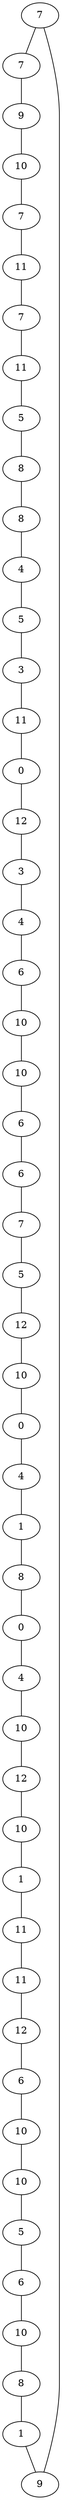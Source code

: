 graph G {
0 [label=7];
1 [label=7];
2 [label=9];
3 [label=10];
4 [label=7];
5 [label=11];
6 [label=7];
7 [label=11];
8 [label=5];
9 [label=8];
10 [label=8];
11 [label=4];
12 [label=5];
13 [label=3];
14 [label=11];
15 [label=0];
16 [label=12];
17 [label=3];
18 [label=4];
19 [label=6];
20 [label=10];
21 [label=10];
22 [label=6];
23 [label=6];
24 [label=7];
25 [label=5];
26 [label=12];
27 [label=10];
28 [label=0];
29 [label=4];
30 [label=1];
31 [label=8];
32 [label=0];
33 [label=4];
34 [label=10];
35 [label=12];
36 [label=10];
37 [label=1];
38 [label=11];
39 [label=11];
40 [label=12];
41 [label=6];
42 [label=10];
43 [label=10];
44 [label=5];
45 [label=6];
46 [label=10];
47 [label=8];
48 [label=1];
49 [label=9];
0--1 ;
1--2 ;
2--3 ;
3--4 ;
4--5 ;
5--6 ;
6--7 ;
7--8 ;
8--9 ;
9--10 ;
10--11 ;
11--12 ;
12--13 ;
13--14 ;
14--15 ;
15--16 ;
16--17 ;
17--18 ;
18--19 ;
19--20 ;
20--21 ;
21--22 ;
22--23 ;
23--24 ;
24--25 ;
25--26 ;
26--27 ;
27--28 ;
28--29 ;
29--30 ;
30--31 ;
31--32 ;
32--33 ;
33--34 ;
34--35 ;
35--36 ;
36--37 ;
37--38 ;
38--39 ;
39--40 ;
40--41 ;
41--42 ;
42--43 ;
43--44 ;
44--45 ;
45--46 ;
46--47 ;
47--48 ;
48--49 ;
49--0 ;
}
